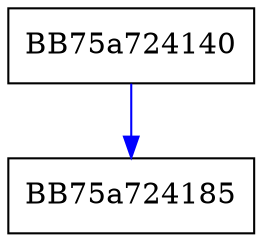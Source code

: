 digraph CreateInstance {
  node [shape="box"];
  graph [splines=ortho];
  BB75a724140 -> BB75a724185 [color="blue"];
}